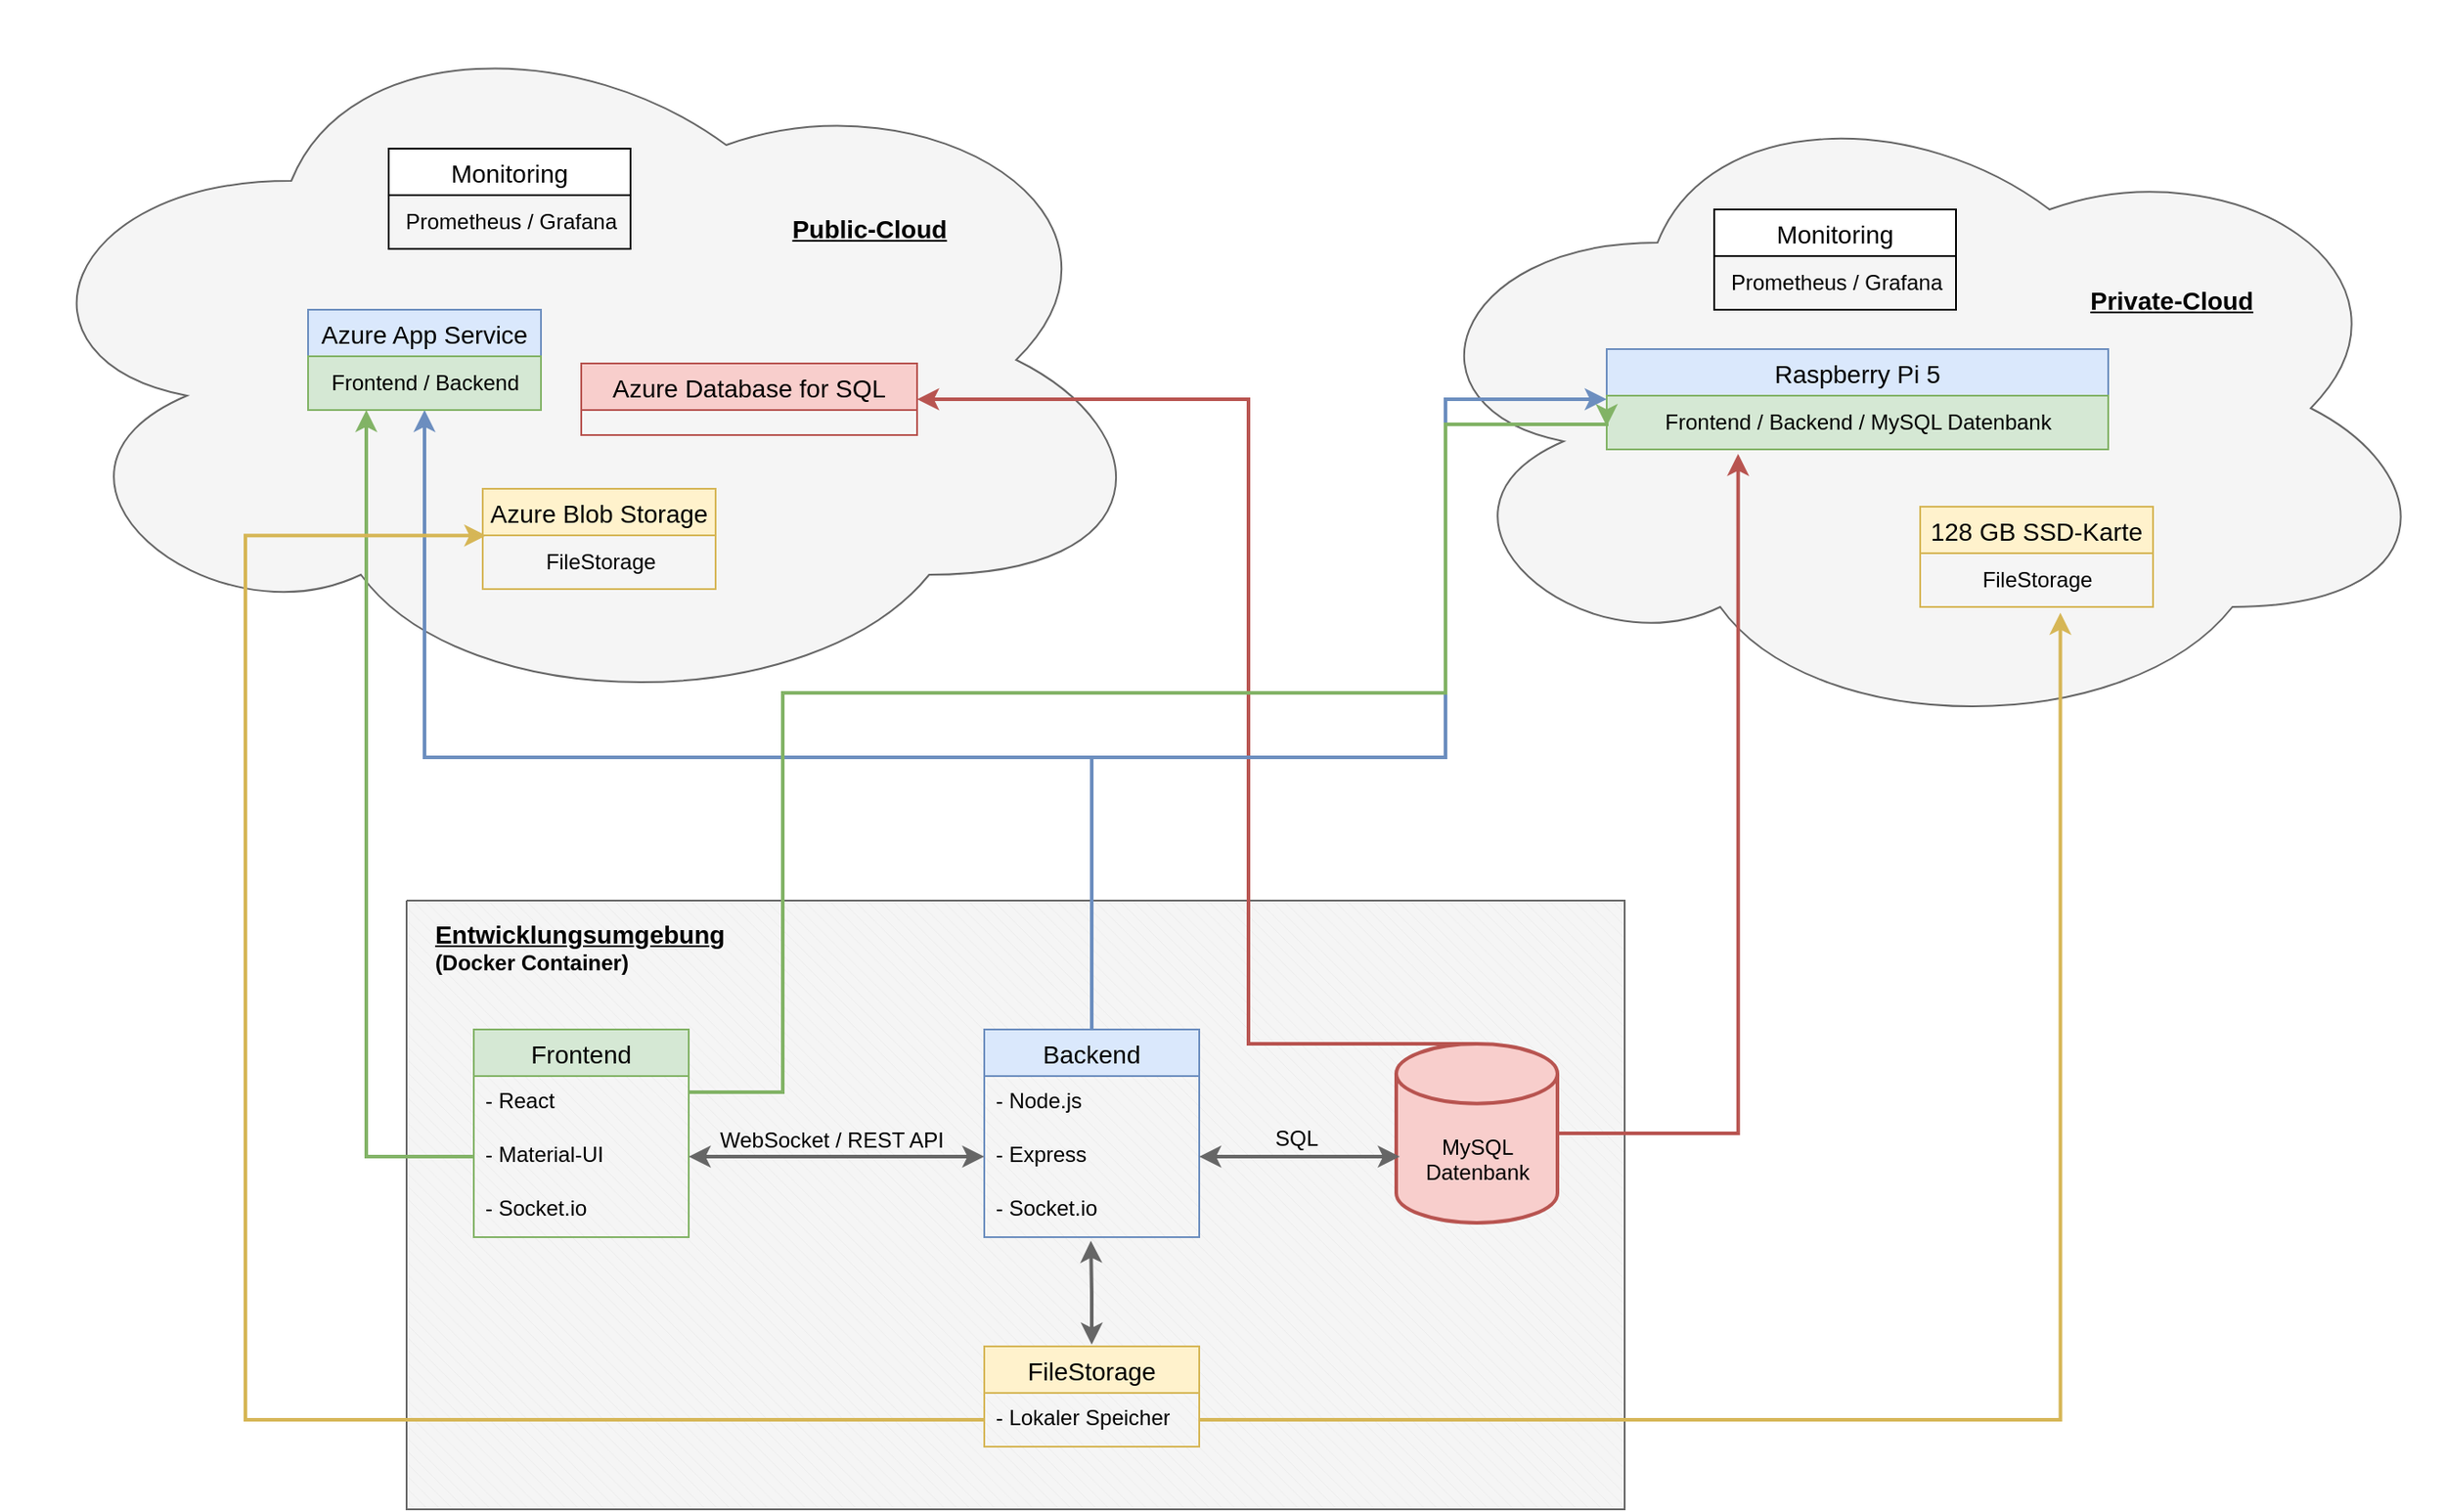 <mxfile version="24.8.2">
  <diagram name="Seite-1" id="H7MkaHgBzxVztQAi7_Db">
    <mxGraphModel dx="1590" dy="2152" grid="1" gridSize="10" guides="1" tooltips="1" connect="1" arrows="1" fold="1" page="1" pageScale="1" pageWidth="827" pageHeight="1169" math="0" shadow="0">
      <root>
        <mxCell id="0" />
        <mxCell id="1" parent="0" />
        <mxCell id="dOwwz5_JuKjLHbGvTbm4-49" value="" style="verticalLabelPosition=bottom;verticalAlign=top;html=1;shape=mxgraph.basic.patternFillRect;fillStyle=diagRev;step=5;fillStrokeWidth=0.2;fillStrokeColor=#dddddd;fillColor=#f5f5f5;fontColor=#333333;strokeColor=#666666;" vertex="1" parent="1">
          <mxGeometry x="420" y="280" width="680" height="340" as="geometry" />
        </mxCell>
        <mxCell id="dOwwz5_JuKjLHbGvTbm4-5" value="&lt;div&gt;&lt;br&gt;&lt;/div&gt;&lt;div&gt;&lt;br&gt;&lt;/div&gt;&lt;div&gt;MySQL&lt;/div&gt;&lt;div&gt;Datenbank&lt;br&gt;&lt;/div&gt;" style="strokeWidth=2;html=1;shape=mxgraph.flowchart.database;whiteSpace=wrap;fillColor=#f8cecc;strokeColor=#b85450;" vertex="1" parent="1">
          <mxGeometry x="972.5" y="360" width="90" height="100" as="geometry" />
        </mxCell>
        <mxCell id="dOwwz5_JuKjLHbGvTbm4-7" value="" style="ellipse;shape=cloud;whiteSpace=wrap;html=1;align=center;fillColor=#f5f5f5;fontColor=#333333;strokeColor=#666666;" vertex="1" parent="1">
          <mxGeometry x="193.75" y="-222" width="647.5" height="400" as="geometry" />
        </mxCell>
        <mxCell id="dOwwz5_JuKjLHbGvTbm4-66" style="edgeStyle=orthogonalEdgeStyle;rounded=0;orthogonalLoop=1;jettySize=auto;html=1;entryX=0.25;entryY=1;entryDx=0;entryDy=0;exitX=0;exitY=0.5;exitDx=0;exitDy=0;fillColor=#d5e8d4;strokeColor=#82b366;strokeWidth=2;" edge="1" parent="1" source="dOwwz5_JuKjLHbGvTbm4-47" target="dOwwz5_JuKjLHbGvTbm4-58">
          <mxGeometry relative="1" as="geometry">
            <Array as="points">
              <mxPoint x="398" y="423" />
            </Array>
          </mxGeometry>
        </mxCell>
        <mxCell id="dOwwz5_JuKjLHbGvTbm4-45" value="Frontend" style="swimlane;fontStyle=0;childLayout=stackLayout;horizontal=1;startSize=26;horizontalStack=0;resizeParent=1;resizeParentMax=0;resizeLast=0;collapsible=1;marginBottom=0;align=center;fontSize=14;fillColor=#d5e8d4;strokeColor=#82b366;" vertex="1" parent="1">
          <mxGeometry x="457.5" y="352" width="120" height="116" as="geometry" />
        </mxCell>
        <mxCell id="dOwwz5_JuKjLHbGvTbm4-46" value="- React" style="text;strokeColor=none;fillColor=none;spacingLeft=4;spacingRight=4;overflow=hidden;rotatable=0;points=[[0,0.5],[1,0.5]];portConstraint=eastwest;fontSize=12;whiteSpace=wrap;html=1;" vertex="1" parent="dOwwz5_JuKjLHbGvTbm4-45">
          <mxGeometry y="26" width="120" height="30" as="geometry" />
        </mxCell>
        <mxCell id="dOwwz5_JuKjLHbGvTbm4-47" value="- Material-UI" style="text;strokeColor=none;fillColor=none;spacingLeft=4;spacingRight=4;overflow=hidden;rotatable=0;points=[[0,0.5],[1,0.5]];portConstraint=eastwest;fontSize=12;whiteSpace=wrap;html=1;" vertex="1" parent="dOwwz5_JuKjLHbGvTbm4-45">
          <mxGeometry y="56" width="120" height="30" as="geometry" />
        </mxCell>
        <mxCell id="dOwwz5_JuKjLHbGvTbm4-48" value="- Socket.io" style="text;strokeColor=none;fillColor=none;spacingLeft=4;spacingRight=4;overflow=hidden;rotatable=0;points=[[0,0.5],[1,0.5]];portConstraint=eastwest;fontSize=12;whiteSpace=wrap;html=1;" vertex="1" parent="dOwwz5_JuKjLHbGvTbm4-45">
          <mxGeometry y="86" width="120" height="30" as="geometry" />
        </mxCell>
        <mxCell id="dOwwz5_JuKjLHbGvTbm4-67" style="edgeStyle=orthogonalEdgeStyle;rounded=0;orthogonalLoop=1;jettySize=auto;html=1;exitX=0.5;exitY=0;exitDx=0;exitDy=0;entryX=0.5;entryY=1;entryDx=0;entryDy=0;fillColor=#dae8fc;strokeColor=#6c8ebf;strokeWidth=2;" edge="1" parent="1" source="dOwwz5_JuKjLHbGvTbm4-41" target="dOwwz5_JuKjLHbGvTbm4-58">
          <mxGeometry relative="1" as="geometry">
            <Array as="points">
              <mxPoint x="803" y="200" />
              <mxPoint x="430" y="200" />
            </Array>
          </mxGeometry>
        </mxCell>
        <mxCell id="dOwwz5_JuKjLHbGvTbm4-41" value="Backend" style="swimlane;fontStyle=0;childLayout=stackLayout;horizontal=1;startSize=26;horizontalStack=0;resizeParent=1;resizeParentMax=0;resizeLast=0;collapsible=1;marginBottom=0;align=center;fontSize=14;fillColor=#dae8fc;strokeColor=#6c8ebf;" vertex="1" parent="1">
          <mxGeometry x="742.5" y="352" width="120" height="116" as="geometry" />
        </mxCell>
        <mxCell id="dOwwz5_JuKjLHbGvTbm4-42" value="- Node.js" style="text;strokeColor=none;fillColor=none;spacingLeft=4;spacingRight=4;overflow=hidden;rotatable=0;points=[[0,0.5],[1,0.5]];portConstraint=eastwest;fontSize=12;whiteSpace=wrap;html=1;" vertex="1" parent="dOwwz5_JuKjLHbGvTbm4-41">
          <mxGeometry y="26" width="120" height="30" as="geometry" />
        </mxCell>
        <mxCell id="dOwwz5_JuKjLHbGvTbm4-43" value="- Express" style="text;strokeColor=none;fillColor=none;spacingLeft=4;spacingRight=4;overflow=hidden;rotatable=0;points=[[0,0.5],[1,0.5]];portConstraint=eastwest;fontSize=12;whiteSpace=wrap;html=1;" vertex="1" parent="dOwwz5_JuKjLHbGvTbm4-41">
          <mxGeometry y="56" width="120" height="30" as="geometry" />
        </mxCell>
        <mxCell id="dOwwz5_JuKjLHbGvTbm4-44" value="- Socket.io" style="text;strokeColor=none;fillColor=none;spacingLeft=4;spacingRight=4;overflow=hidden;rotatable=0;points=[[0,0.5],[1,0.5]];portConstraint=eastwest;fontSize=12;whiteSpace=wrap;html=1;" vertex="1" parent="dOwwz5_JuKjLHbGvTbm4-41">
          <mxGeometry y="86" width="120" height="30" as="geometry" />
        </mxCell>
        <mxCell id="dOwwz5_JuKjLHbGvTbm4-50" value="&lt;div&gt;&lt;font size=&quot;1&quot;&gt;&lt;b&gt;&lt;u style=&quot;font-size: 14px;&quot;&gt;Entwicklungsumgebung&lt;/u&gt;&lt;/b&gt;&lt;/font&gt;&amp;nbsp;&lt;/div&gt;&lt;div align=&quot;left&quot;&gt;&lt;b&gt;(Docker Container)&lt;/b&gt;&lt;/div&gt;" style="text;html=1;align=center;verticalAlign=middle;resizable=0;points=[];autosize=1;strokeColor=none;fillColor=none;" vertex="1" parent="1">
          <mxGeometry x="422.5" y="286" width="190" height="40" as="geometry" />
        </mxCell>
        <mxCell id="dOwwz5_JuKjLHbGvTbm4-52" style="edgeStyle=orthogonalEdgeStyle;rounded=0;orthogonalLoop=1;jettySize=auto;html=1;entryX=0;entryY=0.5;entryDx=0;entryDy=0;startArrow=classic;startFill=1;fillColor=#f5f5f5;strokeColor=#666666;strokeWidth=2;" edge="1" parent="1" source="dOwwz5_JuKjLHbGvTbm4-47" target="dOwwz5_JuKjLHbGvTbm4-43">
          <mxGeometry relative="1" as="geometry" />
        </mxCell>
        <mxCell id="dOwwz5_JuKjLHbGvTbm4-53" value="WebSocket / &lt;span class=&quot;hljs-attribute&quot;&gt;REST&lt;/span&gt; API" style="text;whiteSpace=wrap;html=1;" vertex="1" parent="1">
          <mxGeometry x="592.5" y="400" width="140" height="20" as="geometry" />
        </mxCell>
        <mxCell id="dOwwz5_JuKjLHbGvTbm4-54" value="SQL" style="text;whiteSpace=wrap;align=center;" vertex="1" parent="1">
          <mxGeometry x="876.5" y="399" width="80" height="22" as="geometry" />
        </mxCell>
        <mxCell id="dOwwz5_JuKjLHbGvTbm4-56" style="edgeStyle=orthogonalEdgeStyle;rounded=0;orthogonalLoop=1;jettySize=auto;html=1;entryX=0.022;entryY=0.63;entryDx=0;entryDy=0;entryPerimeter=0;startArrow=classic;startFill=1;fillColor=#f5f5f5;strokeColor=#666666;strokeWidth=2;" edge="1" parent="1" source="dOwwz5_JuKjLHbGvTbm4-43" target="dOwwz5_JuKjLHbGvTbm4-5">
          <mxGeometry relative="1" as="geometry" />
        </mxCell>
        <mxCell id="dOwwz5_JuKjLHbGvTbm4-58" value="Azure App Service" style="swimlane;fontStyle=0;childLayout=stackLayout;horizontal=1;startSize=26;horizontalStack=0;resizeParent=1;resizeParentMax=0;resizeLast=0;collapsible=1;marginBottom=0;align=center;fontSize=14;fillColor=#dae8fc;strokeColor=#6c8ebf;" vertex="1" parent="1">
          <mxGeometry x="365" y="-50" width="130" height="56" as="geometry" />
        </mxCell>
        <mxCell id="dOwwz5_JuKjLHbGvTbm4-77" value="Frontend / Backend" style="text;html=1;align=center;verticalAlign=middle;resizable=0;points=[];autosize=1;strokeColor=#82b366;fillColor=#d5e8d4;" vertex="1" parent="dOwwz5_JuKjLHbGvTbm4-58">
          <mxGeometry y="26" width="130" height="30" as="geometry" />
        </mxCell>
        <mxCell id="dOwwz5_JuKjLHbGvTbm4-62" value="Azure Database for SQL" style="swimlane;fontStyle=0;childLayout=stackLayout;horizontal=1;startSize=26;horizontalStack=0;resizeParent=1;resizeParentMax=0;resizeLast=0;collapsible=1;marginBottom=0;align=center;fontSize=14;fillColor=#f8cecc;strokeColor=#b85450;" vertex="1" parent="1">
          <mxGeometry x="517.5" y="-20" width="187.5" height="40" as="geometry" />
        </mxCell>
        <mxCell id="dOwwz5_JuKjLHbGvTbm4-63" value="Azure Blob Storage" style="swimlane;fontStyle=0;childLayout=stackLayout;horizontal=1;startSize=26;horizontalStack=0;resizeParent=1;resizeParentMax=0;resizeLast=0;collapsible=1;marginBottom=0;align=center;fontSize=14;fillColor=#fff2cc;strokeColor=#d6b656;" vertex="1" parent="1">
          <mxGeometry x="462.5" y="50" width="130" height="56" as="geometry" />
        </mxCell>
        <mxCell id="dOwwz5_JuKjLHbGvTbm4-69" value="FileStorage" style="text;html=1;align=center;verticalAlign=middle;resizable=0;points=[];autosize=1;strokeColor=none;fillColor=none;" vertex="1" parent="dOwwz5_JuKjLHbGvTbm4-63">
          <mxGeometry y="26" width="130" height="30" as="geometry" />
        </mxCell>
        <mxCell id="dOwwz5_JuKjLHbGvTbm4-65" value="&lt;font style=&quot;font-size: 14px;&quot;&gt;&lt;b&gt;&lt;u&gt;Public-Cloud&lt;/u&gt;&lt;/b&gt;&lt;/font&gt;" style="text;html=1;align=center;verticalAlign=middle;resizable=0;points=[];autosize=1;strokeColor=none;fillColor=none;" vertex="1" parent="1">
          <mxGeometry x="622.5" y="-110" width="110" height="30" as="geometry" />
        </mxCell>
        <mxCell id="dOwwz5_JuKjLHbGvTbm4-68" style="edgeStyle=orthogonalEdgeStyle;rounded=0;orthogonalLoop=1;jettySize=auto;html=1;exitX=0.5;exitY=0;exitDx=0;exitDy=0;exitPerimeter=0;entryX=1;entryY=0.5;entryDx=0;entryDy=0;fillColor=#f8cecc;strokeColor=#b85450;strokeWidth=2;" edge="1" parent="1" source="dOwwz5_JuKjLHbGvTbm4-5" target="dOwwz5_JuKjLHbGvTbm4-62">
          <mxGeometry relative="1" as="geometry">
            <Array as="points">
              <mxPoint x="890" y="360" />
              <mxPoint x="890" />
            </Array>
          </mxGeometry>
        </mxCell>
        <mxCell id="dOwwz5_JuKjLHbGvTbm4-70" value="FileStorage" style="swimlane;fontStyle=0;childLayout=stackLayout;horizontal=1;startSize=26;horizontalStack=0;resizeParent=1;resizeParentMax=0;resizeLast=0;collapsible=1;marginBottom=0;align=center;fontSize=14;fillColor=#fff2cc;strokeColor=#d6b656;" vertex="1" parent="1">
          <mxGeometry x="742.5" y="529" width="120" height="56" as="geometry" />
        </mxCell>
        <mxCell id="dOwwz5_JuKjLHbGvTbm4-71" value="- Lokaler Speicher" style="text;strokeColor=none;fillColor=none;spacingLeft=4;spacingRight=4;overflow=hidden;rotatable=0;points=[[0,0.5],[1,0.5]];portConstraint=eastwest;fontSize=12;whiteSpace=wrap;html=1;" vertex="1" parent="dOwwz5_JuKjLHbGvTbm4-70">
          <mxGeometry y="26" width="120" height="30" as="geometry" />
        </mxCell>
        <mxCell id="dOwwz5_JuKjLHbGvTbm4-74" style="edgeStyle=orthogonalEdgeStyle;rounded=0;orthogonalLoop=1;jettySize=auto;html=1;entryX=0.5;entryY=0;entryDx=0;entryDy=0;startArrow=classic;startFill=1;fillColor=#f5f5f5;strokeColor=#666666;strokeWidth=2;" edge="1" parent="1">
          <mxGeometry relative="1" as="geometry">
            <mxPoint x="802" y="470" as="sourcePoint" />
            <mxPoint x="802.5" y="528" as="targetPoint" />
            <Array as="points" />
          </mxGeometry>
        </mxCell>
        <mxCell id="dOwwz5_JuKjLHbGvTbm4-76" style="edgeStyle=orthogonalEdgeStyle;rounded=0;orthogonalLoop=1;jettySize=auto;html=1;exitX=0;exitY=0.5;exitDx=0;exitDy=0;entryX=0.015;entryY=0.004;entryDx=0;entryDy=0;entryPerimeter=0;fillColor=#fff2cc;strokeColor=#d6b656;strokeWidth=2;" edge="1" parent="1" source="dOwwz5_JuKjLHbGvTbm4-71" target="dOwwz5_JuKjLHbGvTbm4-69">
          <mxGeometry relative="1" as="geometry">
            <Array as="points">
              <mxPoint x="330" y="570" />
              <mxPoint x="330" y="76" />
            </Array>
          </mxGeometry>
        </mxCell>
        <mxCell id="dOwwz5_JuKjLHbGvTbm4-82" value="" style="ellipse;shape=cloud;whiteSpace=wrap;html=1;align=center;fillColor=#f5f5f5;fontColor=#333333;strokeColor=#666666;" vertex="1" parent="1">
          <mxGeometry x="972.5" y="-180" width="583.5" height="370" as="geometry" />
        </mxCell>
        <mxCell id="dOwwz5_JuKjLHbGvTbm4-83" value="Raspberry Pi 5" style="swimlane;fontStyle=0;childLayout=stackLayout;horizontal=1;startSize=26;horizontalStack=0;resizeParent=1;resizeParentMax=0;resizeLast=0;collapsible=1;marginBottom=0;align=center;fontSize=14;fillColor=#dae8fc;strokeColor=#6c8ebf;" vertex="1" parent="1">
          <mxGeometry x="1090" y="-28" width="280" height="56" as="geometry" />
        </mxCell>
        <mxCell id="dOwwz5_JuKjLHbGvTbm4-84" value="Frontend / Backend / MySQL Datenbank" style="text;html=1;align=center;verticalAlign=middle;resizable=0;points=[];autosize=1;strokeColor=#82b366;fillColor=#d5e8d4;" vertex="1" parent="dOwwz5_JuKjLHbGvTbm4-83">
          <mxGeometry y="26" width="280" height="30" as="geometry" />
        </mxCell>
        <mxCell id="dOwwz5_JuKjLHbGvTbm4-86" value="128 GB SSD-Karte" style="swimlane;fontStyle=0;childLayout=stackLayout;horizontal=1;startSize=26;horizontalStack=0;resizeParent=1;resizeParentMax=0;resizeLast=0;collapsible=1;marginBottom=0;align=center;fontSize=14;fillColor=#fff2cc;strokeColor=#d6b656;" vertex="1" parent="1">
          <mxGeometry x="1265" y="60" width="130" height="56" as="geometry" />
        </mxCell>
        <mxCell id="dOwwz5_JuKjLHbGvTbm4-87" value="FileStorage" style="text;html=1;align=center;verticalAlign=middle;resizable=0;points=[];autosize=1;strokeColor=none;fillColor=none;" vertex="1" parent="dOwwz5_JuKjLHbGvTbm4-86">
          <mxGeometry y="26" width="130" height="30" as="geometry" />
        </mxCell>
        <mxCell id="dOwwz5_JuKjLHbGvTbm4-88" value="&lt;font style=&quot;font-size: 14px;&quot;&gt;&lt;b&gt;&lt;u&gt;Private-Cloud&lt;/u&gt;&lt;/b&gt;&lt;/font&gt;" style="text;html=1;align=center;verticalAlign=middle;resizable=0;points=[];autosize=1;strokeColor=none;fillColor=none;" vertex="1" parent="1">
          <mxGeometry x="1350" y="-70" width="110" height="30" as="geometry" />
        </mxCell>
        <mxCell id="dOwwz5_JuKjLHbGvTbm4-89" style="edgeStyle=orthogonalEdgeStyle;rounded=0;orthogonalLoop=1;jettySize=auto;html=1;entryX=0.262;entryY=1.083;entryDx=0;entryDy=0;entryPerimeter=0;fillColor=#f8cecc;strokeColor=#b85450;strokeWidth=2;" edge="1" parent="1" source="dOwwz5_JuKjLHbGvTbm4-5" target="dOwwz5_JuKjLHbGvTbm4-84">
          <mxGeometry relative="1" as="geometry" />
        </mxCell>
        <mxCell id="dOwwz5_JuKjLHbGvTbm4-90" style="edgeStyle=orthogonalEdgeStyle;rounded=0;orthogonalLoop=1;jettySize=auto;html=1;entryX=0;entryY=0.5;entryDx=0;entryDy=0;exitX=0.5;exitY=0;exitDx=0;exitDy=0;fillColor=#dae8fc;strokeColor=#6c8ebf;strokeWidth=2;" edge="1" parent="1" source="dOwwz5_JuKjLHbGvTbm4-41" target="dOwwz5_JuKjLHbGvTbm4-83">
          <mxGeometry relative="1" as="geometry">
            <Array as="points">
              <mxPoint x="803" y="200" />
              <mxPoint x="1000" y="200" />
              <mxPoint x="1000" />
            </Array>
          </mxGeometry>
        </mxCell>
        <mxCell id="dOwwz5_JuKjLHbGvTbm4-91" style="edgeStyle=orthogonalEdgeStyle;rounded=0;orthogonalLoop=1;jettySize=auto;html=1;exitX=1;exitY=0.5;exitDx=0;exitDy=0;fillColor=#d5e8d4;strokeColor=#82b366;strokeWidth=2;" edge="1" parent="1">
          <mxGeometry relative="1" as="geometry">
            <mxPoint x="577.5" y="387" as="sourcePoint" />
            <mxPoint x="1090" y="15" as="targetPoint" />
            <Array as="points">
              <mxPoint x="630" y="387" />
              <mxPoint x="630" y="164" />
              <mxPoint x="1000" y="164" />
              <mxPoint x="1000" y="14" />
            </Array>
          </mxGeometry>
        </mxCell>
        <mxCell id="dOwwz5_JuKjLHbGvTbm4-92" style="edgeStyle=orthogonalEdgeStyle;rounded=0;orthogonalLoop=1;jettySize=auto;html=1;exitX=1;exitY=0.5;exitDx=0;exitDy=0;entryX=0.602;entryY=1.108;entryDx=0;entryDy=0;entryPerimeter=0;fillColor=#fff2cc;strokeColor=#d6b656;strokeWidth=2;" edge="1" parent="1" source="dOwwz5_JuKjLHbGvTbm4-71" target="dOwwz5_JuKjLHbGvTbm4-87">
          <mxGeometry relative="1" as="geometry" />
        </mxCell>
        <mxCell id="dOwwz5_JuKjLHbGvTbm4-96" value="Monitoring" style="swimlane;fontStyle=0;childLayout=stackLayout;horizontal=1;startSize=26;horizontalStack=0;resizeParent=1;resizeParentMax=0;resizeLast=0;collapsible=1;marginBottom=0;align=center;fontSize=14;" vertex="1" parent="1">
          <mxGeometry x="410" y="-140" width="135" height="56" as="geometry" />
        </mxCell>
        <mxCell id="dOwwz5_JuKjLHbGvTbm4-97" value="Prometheus / Grafana" style="text;html=1;align=center;verticalAlign=middle;resizable=0;points=[];autosize=1;" vertex="1" parent="dOwwz5_JuKjLHbGvTbm4-96">
          <mxGeometry y="26" width="135" height="30" as="geometry" />
        </mxCell>
        <mxCell id="dOwwz5_JuKjLHbGvTbm4-98" value="Monitoring" style="swimlane;fontStyle=0;childLayout=stackLayout;horizontal=1;startSize=26;horizontalStack=0;resizeParent=1;resizeParentMax=0;resizeLast=0;collapsible=1;marginBottom=0;align=center;fontSize=14;" vertex="1" parent="1">
          <mxGeometry x="1150" y="-106" width="135" height="56" as="geometry" />
        </mxCell>
        <mxCell id="dOwwz5_JuKjLHbGvTbm4-99" value="Prometheus / Grafana" style="text;html=1;align=center;verticalAlign=middle;resizable=0;points=[];autosize=1;" vertex="1" parent="dOwwz5_JuKjLHbGvTbm4-98">
          <mxGeometry y="26" width="135" height="30" as="geometry" />
        </mxCell>
      </root>
    </mxGraphModel>
  </diagram>
</mxfile>
